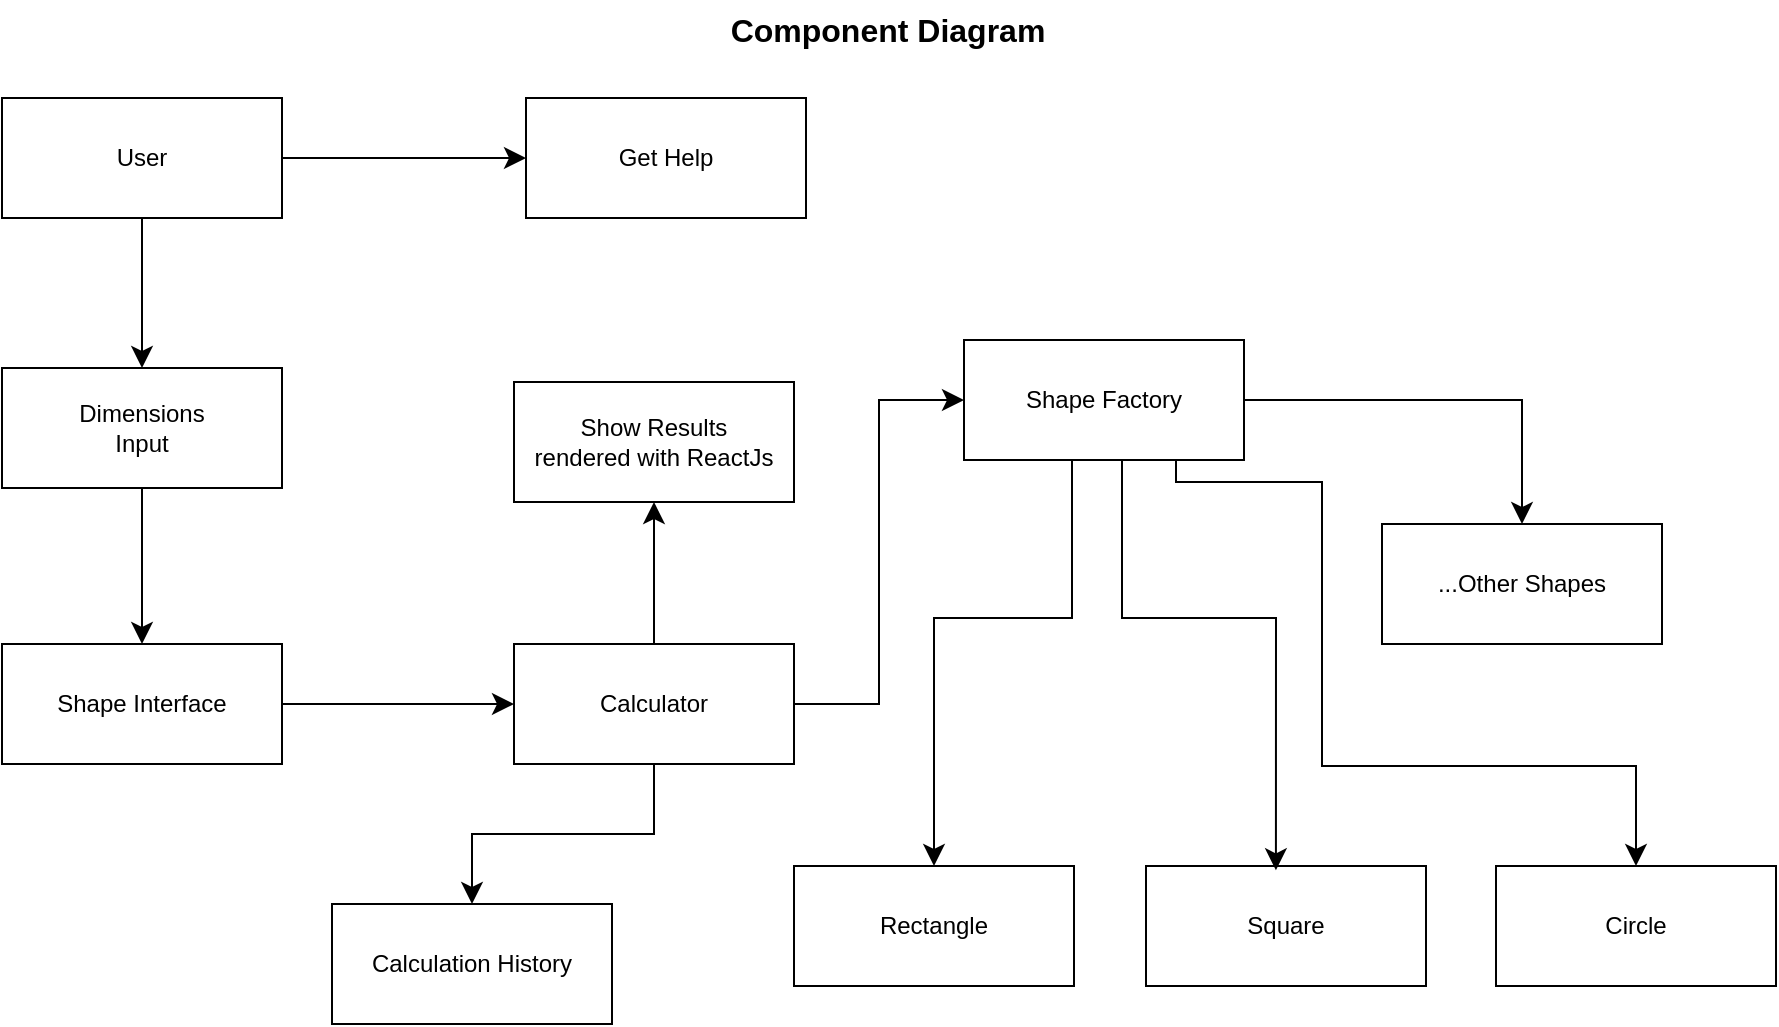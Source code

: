 <mxfile version="24.3.1" type="github">
  <diagram name="Page-1" id="T99t_MOH9tyPHU7TZ1BH">
    <mxGraphModel dx="1195" dy="685" grid="0" gridSize="10" guides="1" tooltips="1" connect="1" arrows="1" fold="1" page="0" pageScale="1" pageWidth="827" pageHeight="1169" math="0" shadow="0">
      <root>
        <mxCell id="0" />
        <mxCell id="1" parent="0" />
        <mxCell id="bMJEQ339XqyDVvZ4SXNy-10" style="edgeStyle=none;curved=1;rounded=0;orthogonalLoop=1;jettySize=auto;html=1;entryX=0.5;entryY=0;entryDx=0;entryDy=0;fontSize=12;startSize=8;endSize=8;" edge="1" parent="1" source="bMJEQ339XqyDVvZ4SXNy-1" target="bMJEQ339XqyDVvZ4SXNy-2">
          <mxGeometry relative="1" as="geometry" />
        </mxCell>
        <mxCell id="bMJEQ339XqyDVvZ4SXNy-18" style="edgeStyle=none;curved=1;rounded=0;orthogonalLoop=1;jettySize=auto;html=1;entryX=0;entryY=0.5;entryDx=0;entryDy=0;fontSize=12;startSize=8;endSize=8;" edge="1" parent="1" source="bMJEQ339XqyDVvZ4SXNy-1" target="bMJEQ339XqyDVvZ4SXNy-17">
          <mxGeometry relative="1" as="geometry" />
        </mxCell>
        <mxCell id="bMJEQ339XqyDVvZ4SXNy-1" value="User" style="rounded=0;whiteSpace=wrap;html=1;" vertex="1" parent="1">
          <mxGeometry x="13" y="63" width="140" height="60" as="geometry" />
        </mxCell>
        <mxCell id="bMJEQ339XqyDVvZ4SXNy-9" style="edgeStyle=none;curved=1;rounded=0;orthogonalLoop=1;jettySize=auto;html=1;entryX=0.5;entryY=0;entryDx=0;entryDy=0;fontSize=12;startSize=8;endSize=8;" edge="1" parent="1" source="bMJEQ339XqyDVvZ4SXNy-2" target="bMJEQ339XqyDVvZ4SXNy-3">
          <mxGeometry relative="1" as="geometry" />
        </mxCell>
        <mxCell id="bMJEQ339XqyDVvZ4SXNy-2" value="Dimensions&lt;div&gt;Input&lt;/div&gt;" style="rounded=0;whiteSpace=wrap;html=1;" vertex="1" parent="1">
          <mxGeometry x="13" y="198" width="140" height="60" as="geometry" />
        </mxCell>
        <mxCell id="bMJEQ339XqyDVvZ4SXNy-6" style="edgeStyle=none;curved=1;rounded=0;orthogonalLoop=1;jettySize=auto;html=1;entryX=0;entryY=0.5;entryDx=0;entryDy=0;fontSize=12;startSize=8;endSize=8;" edge="1" parent="1" source="bMJEQ339XqyDVvZ4SXNy-3" target="bMJEQ339XqyDVvZ4SXNy-4">
          <mxGeometry relative="1" as="geometry" />
        </mxCell>
        <mxCell id="bMJEQ339XqyDVvZ4SXNy-3" value="Shape Interface" style="rounded=0;whiteSpace=wrap;html=1;" vertex="1" parent="1">
          <mxGeometry x="13" y="336" width="140" height="60" as="geometry" />
        </mxCell>
        <mxCell id="bMJEQ339XqyDVvZ4SXNy-7" style="edgeStyle=orthogonalEdgeStyle;rounded=0;orthogonalLoop=1;jettySize=auto;html=1;entryX=0;entryY=0.5;entryDx=0;entryDy=0;fontSize=12;startSize=8;endSize=8;" edge="1" parent="1" source="bMJEQ339XqyDVvZ4SXNy-4" target="bMJEQ339XqyDVvZ4SXNy-5">
          <mxGeometry relative="1" as="geometry" />
        </mxCell>
        <mxCell id="bMJEQ339XqyDVvZ4SXNy-36" style="edgeStyle=orthogonalEdgeStyle;rounded=0;orthogonalLoop=1;jettySize=auto;html=1;entryX=0.5;entryY=0;entryDx=0;entryDy=0;fontSize=12;startSize=8;endSize=8;" edge="1" parent="1" source="bMJEQ339XqyDVvZ4SXNy-4" target="bMJEQ339XqyDVvZ4SXNy-35">
          <mxGeometry relative="1" as="geometry" />
        </mxCell>
        <mxCell id="bMJEQ339XqyDVvZ4SXNy-39" style="edgeStyle=none;curved=1;rounded=0;orthogonalLoop=1;jettySize=auto;html=1;entryX=0.5;entryY=1;entryDx=0;entryDy=0;fontSize=12;startSize=8;endSize=8;" edge="1" parent="1" source="bMJEQ339XqyDVvZ4SXNy-4" target="bMJEQ339XqyDVvZ4SXNy-37">
          <mxGeometry relative="1" as="geometry" />
        </mxCell>
        <mxCell id="bMJEQ339XqyDVvZ4SXNy-4" value="Calculator" style="rounded=0;whiteSpace=wrap;html=1;" vertex="1" parent="1">
          <mxGeometry x="269" y="336" width="140" height="60" as="geometry" />
        </mxCell>
        <mxCell id="bMJEQ339XqyDVvZ4SXNy-30" style="edgeStyle=orthogonalEdgeStyle;rounded=0;orthogonalLoop=1;jettySize=auto;html=1;entryX=0.5;entryY=0;entryDx=0;entryDy=0;fontSize=12;startSize=8;endSize=8;" edge="1" parent="1" source="bMJEQ339XqyDVvZ4SXNy-5" target="bMJEQ339XqyDVvZ4SXNy-23">
          <mxGeometry relative="1" as="geometry" />
        </mxCell>
        <mxCell id="bMJEQ339XqyDVvZ4SXNy-33" style="edgeStyle=orthogonalEdgeStyle;rounded=0;orthogonalLoop=1;jettySize=auto;html=1;entryX=0.5;entryY=0;entryDx=0;entryDy=0;fontSize=12;startSize=8;endSize=8;" edge="1" parent="1" source="bMJEQ339XqyDVvZ4SXNy-5" target="bMJEQ339XqyDVvZ4SXNy-12">
          <mxGeometry relative="1" as="geometry">
            <Array as="points">
              <mxPoint x="548" y="323" />
              <mxPoint x="479" y="323" />
            </Array>
          </mxGeometry>
        </mxCell>
        <mxCell id="bMJEQ339XqyDVvZ4SXNy-34" style="edgeStyle=orthogonalEdgeStyle;rounded=0;orthogonalLoop=1;jettySize=auto;html=1;entryX=0.5;entryY=0;entryDx=0;entryDy=0;fontSize=12;startSize=8;endSize=8;" edge="1" parent="1" source="bMJEQ339XqyDVvZ4SXNy-5" target="bMJEQ339XqyDVvZ4SXNy-13">
          <mxGeometry relative="1" as="geometry">
            <Array as="points">
              <mxPoint x="600" y="255" />
              <mxPoint x="673" y="255" />
              <mxPoint x="673" y="397" />
              <mxPoint x="830" y="397" />
            </Array>
          </mxGeometry>
        </mxCell>
        <mxCell id="bMJEQ339XqyDVvZ4SXNy-5" value="Shape Factory" style="rounded=0;whiteSpace=wrap;html=1;" vertex="1" parent="1">
          <mxGeometry x="494" y="184" width="140" height="60" as="geometry" />
        </mxCell>
        <mxCell id="bMJEQ339XqyDVvZ4SXNy-11" value="Square" style="rounded=0;whiteSpace=wrap;html=1;" vertex="1" parent="1">
          <mxGeometry x="585" y="447" width="140" height="60" as="geometry" />
        </mxCell>
        <mxCell id="bMJEQ339XqyDVvZ4SXNy-12" value="Rectangle" style="rounded=0;whiteSpace=wrap;html=1;" vertex="1" parent="1">
          <mxGeometry x="409" y="447" width="140" height="60" as="geometry" />
        </mxCell>
        <mxCell id="bMJEQ339XqyDVvZ4SXNy-13" value="Circle" style="rounded=0;whiteSpace=wrap;html=1;" vertex="1" parent="1">
          <mxGeometry x="760" y="447" width="140" height="60" as="geometry" />
        </mxCell>
        <mxCell id="bMJEQ339XqyDVvZ4SXNy-17" value="Get Help" style="rounded=0;whiteSpace=wrap;html=1;" vertex="1" parent="1">
          <mxGeometry x="275" y="63" width="140" height="60" as="geometry" />
        </mxCell>
        <mxCell id="bMJEQ339XqyDVvZ4SXNy-23" value="...Other Shapes" style="rounded=0;whiteSpace=wrap;html=1;" vertex="1" parent="1">
          <mxGeometry x="703" y="276" width="140" height="60" as="geometry" />
        </mxCell>
        <mxCell id="bMJEQ339XqyDVvZ4SXNy-31" style="edgeStyle=orthogonalEdgeStyle;rounded=0;orthogonalLoop=1;jettySize=auto;html=1;entryX=0.464;entryY=0.036;entryDx=0;entryDy=0;entryPerimeter=0;fontSize=12;startSize=8;endSize=8;" edge="1" parent="1" source="bMJEQ339XqyDVvZ4SXNy-5" target="bMJEQ339XqyDVvZ4SXNy-11">
          <mxGeometry relative="1" as="geometry">
            <Array as="points">
              <mxPoint x="573" y="323" />
              <mxPoint x="650" y="323" />
            </Array>
          </mxGeometry>
        </mxCell>
        <mxCell id="bMJEQ339XqyDVvZ4SXNy-35" value="Calculation History" style="rounded=0;whiteSpace=wrap;html=1;" vertex="1" parent="1">
          <mxGeometry x="178" y="466" width="140" height="60" as="geometry" />
        </mxCell>
        <mxCell id="bMJEQ339XqyDVvZ4SXNy-37" value="Show Results&lt;br&gt;rendered with ReactJs" style="rounded=0;whiteSpace=wrap;html=1;" vertex="1" parent="1">
          <mxGeometry x="269" y="205" width="140" height="60" as="geometry" />
        </mxCell>
        <mxCell id="bMJEQ339XqyDVvZ4SXNy-40" value="Component Diagram" style="text;html=1;align=center;verticalAlign=middle;whiteSpace=wrap;rounded=0;fontSize=16;fontStyle=1" vertex="1" parent="1">
          <mxGeometry x="367" y="14" width="178" height="30" as="geometry" />
        </mxCell>
      </root>
    </mxGraphModel>
  </diagram>
</mxfile>
